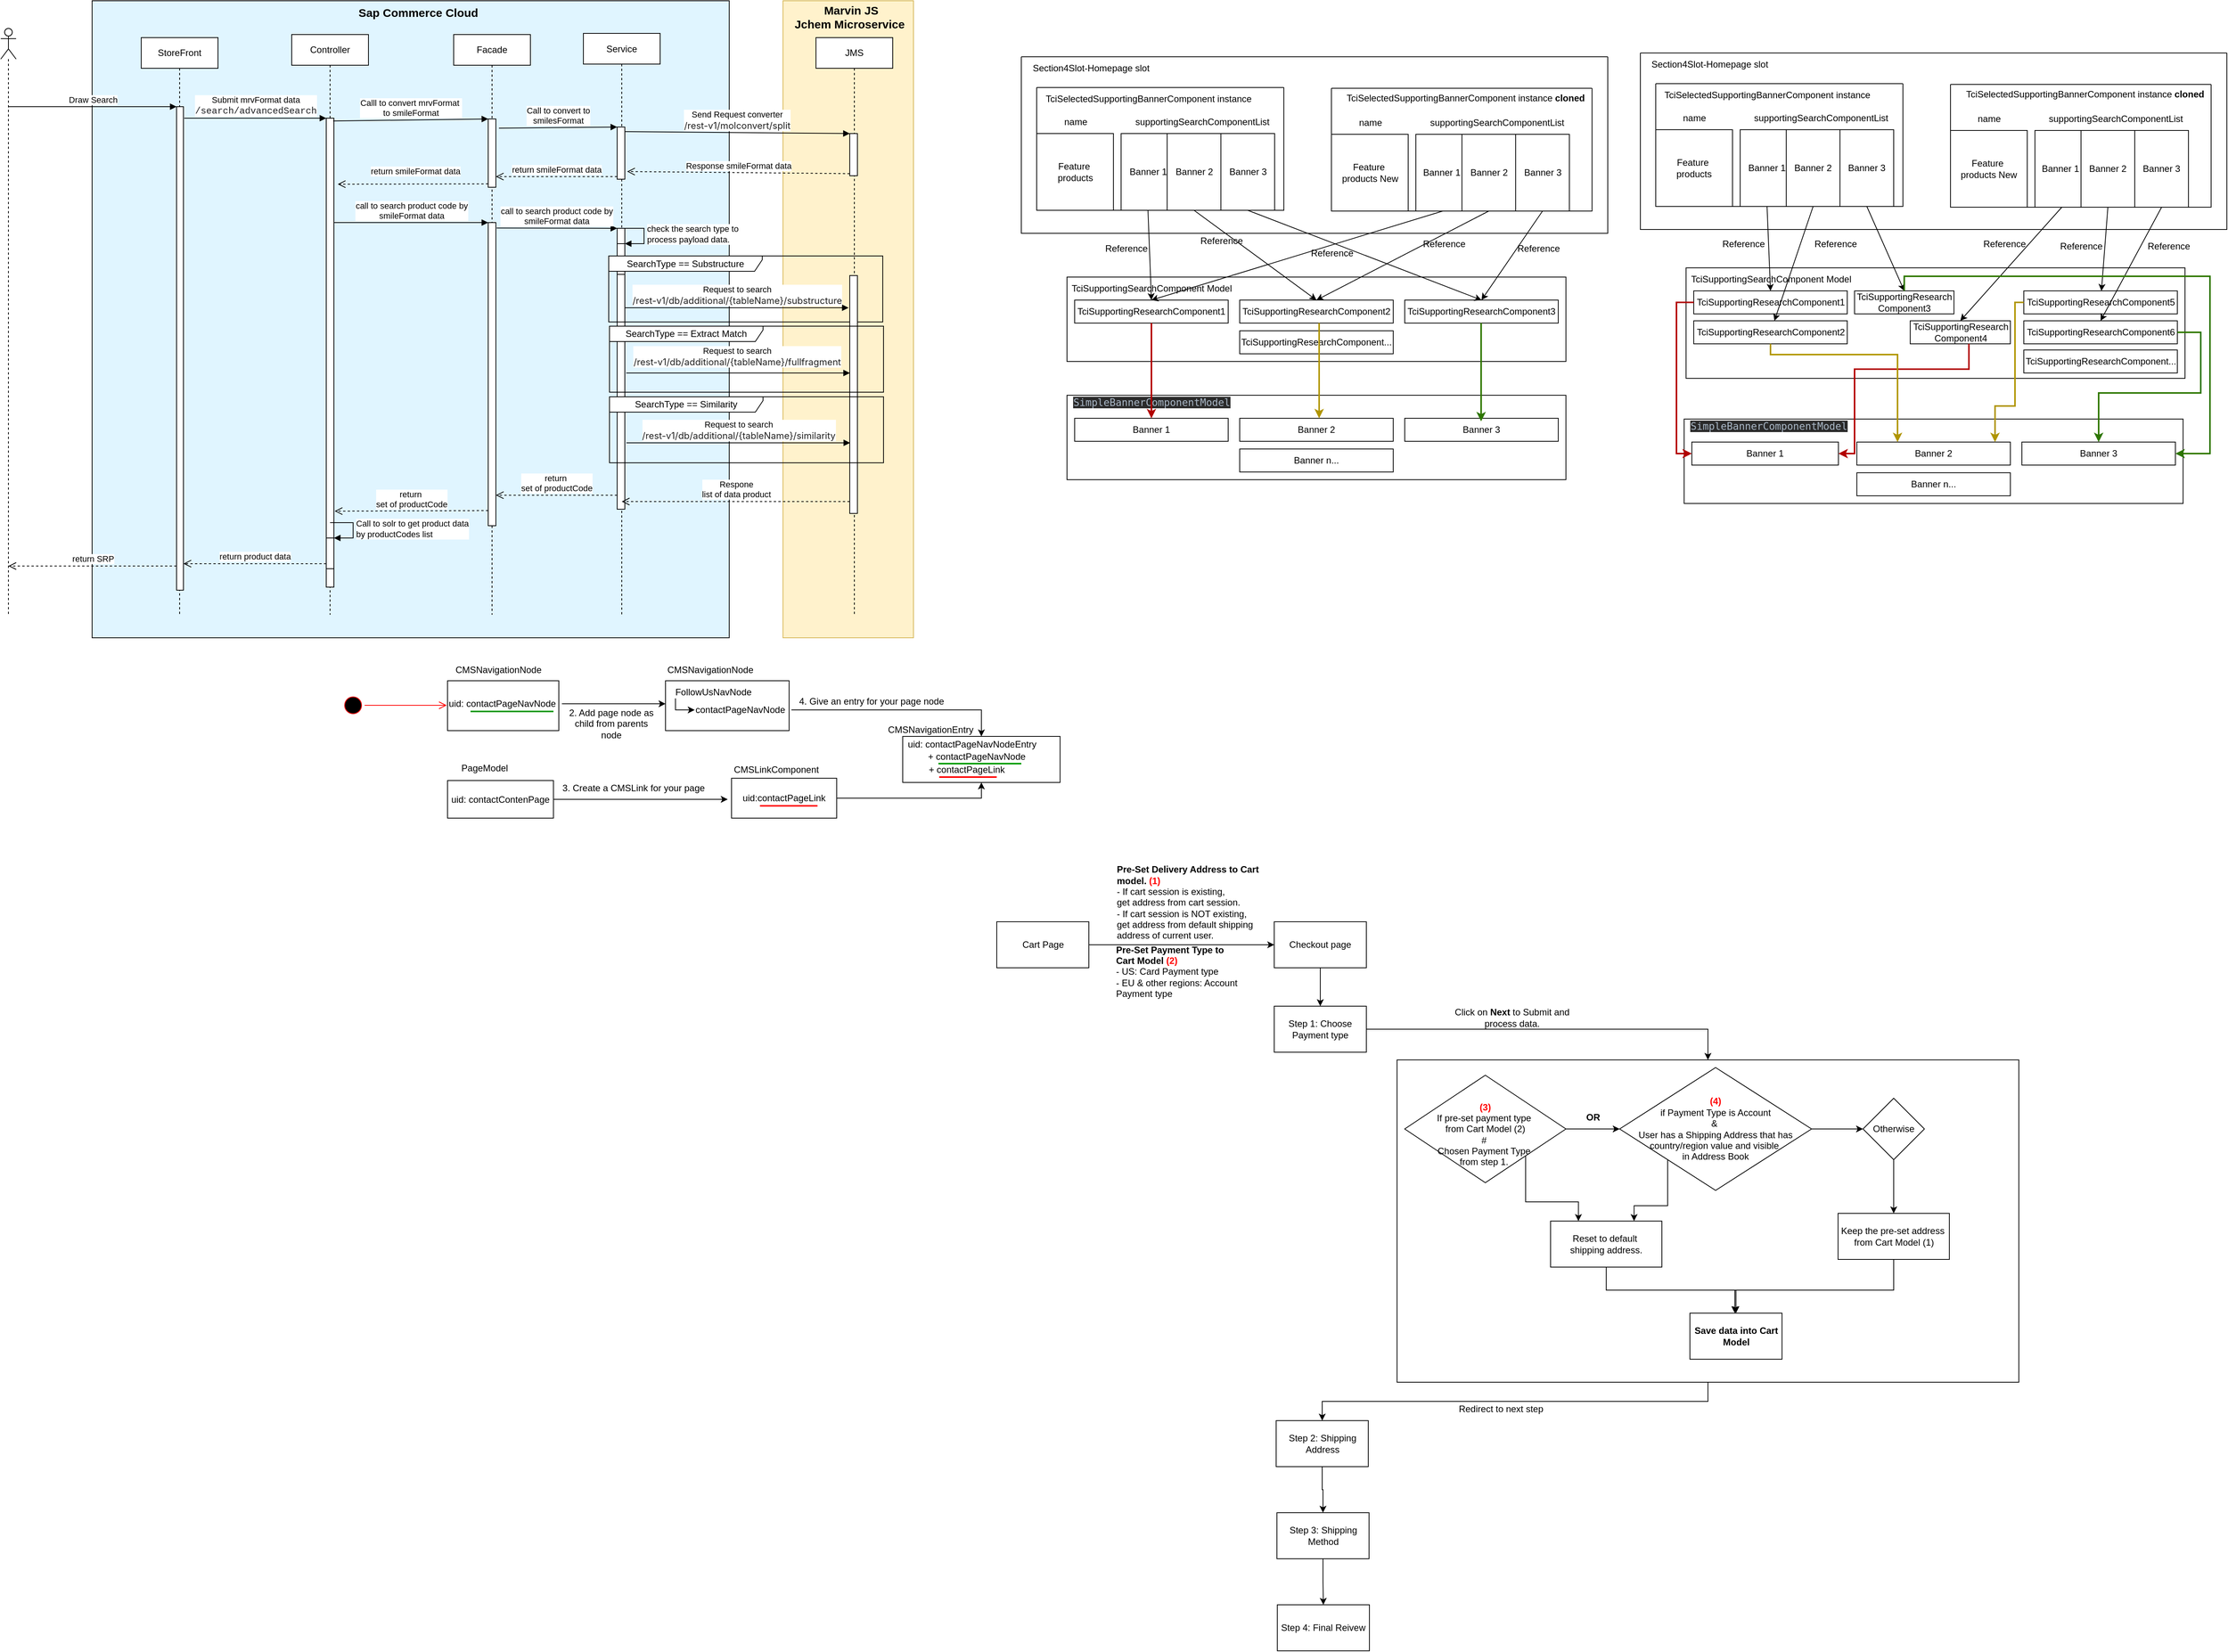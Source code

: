 <mxfile version="21.5.2" type="github">
  <diagram id="ij2i_KdfuDkdz7vN2ZKl" name="Page-1">
    <mxGraphModel dx="1784" dy="486" grid="1" gridSize="10" guides="1" tooltips="1" connect="1" arrows="1" fold="1" page="1" pageScale="1" pageWidth="850" pageHeight="1100" math="0" shadow="0">
      <root>
        <mxCell id="0" />
        <mxCell id="1" parent="0" />
        <mxCell id="KwQv1uhoB6nQos9gzWba-43" value="" style="rounded=0;whiteSpace=wrap;html=1;fillColor=#fff2cc;strokeColor=#d6b656;" parent="1" vertex="1">
          <mxGeometry x="600" y="80" width="170" height="830" as="geometry" />
        </mxCell>
        <mxCell id="KwQv1uhoB6nQos9gzWba-42" value="" style="rounded=0;whiteSpace=wrap;html=1;fillColor=#E0F5FF;" parent="1" vertex="1">
          <mxGeometry x="-300" y="80" width="830" height="830" as="geometry" />
        </mxCell>
        <mxCell id="vAXPG5cR5VqlfgmjMZMS-30" value="" style="rounded=0;whiteSpace=wrap;html=1;" parent="1" vertex="1">
          <mxGeometry x="970" y="440" width="650" height="110" as="geometry" />
        </mxCell>
        <mxCell id="vAXPG5cR5VqlfgmjMZMS-31" value="" style="swimlane;startSize=0;" parent="1" vertex="1">
          <mxGeometry x="910.5" y="153" width="764" height="230" as="geometry" />
        </mxCell>
        <mxCell id="vAXPG5cR5VqlfgmjMZMS-32" value="Section4Slot-Homepage slot" style="text;html=1;align=center;verticalAlign=middle;resizable=0;points=[];autosize=1;strokeColor=none;fillColor=none;" parent="vAXPG5cR5VqlfgmjMZMS-31" vertex="1">
          <mxGeometry width="180" height="30" as="geometry" />
        </mxCell>
        <mxCell id="vAXPG5cR5VqlfgmjMZMS-33" value="" style="swimlane;startSize=0;" parent="vAXPG5cR5VqlfgmjMZMS-31" vertex="1">
          <mxGeometry x="20" y="40" width="322" height="160" as="geometry" />
        </mxCell>
        <mxCell id="vAXPG5cR5VqlfgmjMZMS-34" value="TciSelectedSupportingBannerComponent instance" style="text;html=1;align=center;verticalAlign=middle;resizable=0;points=[];autosize=1;strokeColor=none;fillColor=none;" parent="vAXPG5cR5VqlfgmjMZMS-33" vertex="1">
          <mxGeometry width="290" height="30" as="geometry" />
        </mxCell>
        <mxCell id="vAXPG5cR5VqlfgmjMZMS-35" value="Feature&amp;nbsp;&lt;br&gt;products" style="whiteSpace=wrap;html=1;aspect=fixed;" parent="vAXPG5cR5VqlfgmjMZMS-33" vertex="1">
          <mxGeometry y="60" width="100" height="100" as="geometry" />
        </mxCell>
        <mxCell id="vAXPG5cR5VqlfgmjMZMS-37" value="" style="rounded=0;whiteSpace=wrap;html=1;" parent="vAXPG5cR5VqlfgmjMZMS-33" vertex="1">
          <mxGeometry x="110" y="60" width="200" height="100" as="geometry" />
        </mxCell>
        <mxCell id="vAXPG5cR5VqlfgmjMZMS-38" value="Banner 1" style="rounded=0;whiteSpace=wrap;html=1;" parent="vAXPG5cR5VqlfgmjMZMS-33" vertex="1">
          <mxGeometry x="110" y="60" width="70" height="100" as="geometry" />
        </mxCell>
        <mxCell id="vAXPG5cR5VqlfgmjMZMS-39" value="Banner 3" style="rounded=0;whiteSpace=wrap;html=1;" parent="vAXPG5cR5VqlfgmjMZMS-33" vertex="1">
          <mxGeometry x="240" y="60" width="70" height="100" as="geometry" />
        </mxCell>
        <mxCell id="vAXPG5cR5VqlfgmjMZMS-40" value="Banner 2" style="rounded=0;whiteSpace=wrap;html=1;" parent="vAXPG5cR5VqlfgmjMZMS-33" vertex="1">
          <mxGeometry x="170" y="60" width="70" height="100" as="geometry" />
        </mxCell>
        <mxCell id="vAXPG5cR5VqlfgmjMZMS-42" value="supportingSearchComponentList" style="text;html=1;align=center;verticalAlign=middle;resizable=0;points=[];autosize=1;strokeColor=none;fillColor=none;" parent="vAXPG5cR5VqlfgmjMZMS-33" vertex="1">
          <mxGeometry x="115" y="30" width="200" height="30" as="geometry" />
        </mxCell>
        <mxCell id="vAXPG5cR5VqlfgmjMZMS-43" value="name" style="text;html=1;align=center;verticalAlign=middle;resizable=0;points=[];autosize=1;strokeColor=none;fillColor=none;" parent="vAXPG5cR5VqlfgmjMZMS-33" vertex="1">
          <mxGeometry x="25" y="30" width="50" height="30" as="geometry" />
        </mxCell>
        <mxCell id="vAXPG5cR5VqlfgmjMZMS-45" value="TciSupportingSearchComponent Model" style="text;html=1;align=center;verticalAlign=middle;resizable=0;points=[];autosize=1;strokeColor=none;fillColor=none;" parent="1" vertex="1">
          <mxGeometry x="965" y="440" width="230" height="30" as="geometry" />
        </mxCell>
        <mxCell id="vAXPG5cR5VqlfgmjMZMS-52" value="TciSupportingResearchComponent1" style="rounded=0;whiteSpace=wrap;html=1;" parent="1" vertex="1">
          <mxGeometry x="980" y="470" width="200" height="30" as="geometry" />
        </mxCell>
        <mxCell id="vAXPG5cR5VqlfgmjMZMS-54" value="TciSupportingResearchComponent3" style="rounded=0;whiteSpace=wrap;html=1;" parent="1" vertex="1">
          <mxGeometry x="1410" y="470" width="200" height="30" as="geometry" />
        </mxCell>
        <mxCell id="vAXPG5cR5VqlfgmjMZMS-55" value="TciSupportingResearchComponent..." style="rounded=0;whiteSpace=wrap;html=1;" parent="1" vertex="1">
          <mxGeometry x="1195" y="510" width="200" height="30" as="geometry" />
        </mxCell>
        <mxCell id="vAXPG5cR5VqlfgmjMZMS-59" value="" style="endArrow=classic;html=1;rounded=0;entryX=0.5;entryY=0;entryDx=0;entryDy=0;exitX=0.5;exitY=1;exitDx=0;exitDy=0;" parent="1" source="vAXPG5cR5VqlfgmjMZMS-39" target="vAXPG5cR5VqlfgmjMZMS-54" edge="1">
          <mxGeometry width="50" height="50" relative="1" as="geometry">
            <mxPoint x="1305.5" y="367" as="sourcePoint" />
            <mxPoint x="1355.5" y="317" as="targetPoint" />
          </mxGeometry>
        </mxCell>
        <mxCell id="vAXPG5cR5VqlfgmjMZMS-60" value="" style="endArrow=classic;html=1;rounded=0;entryX=0.5;entryY=0;entryDx=0;entryDy=0;exitX=0.5;exitY=1;exitDx=0;exitDy=0;" parent="1" source="vAXPG5cR5VqlfgmjMZMS-40" target="vAXPG5cR5VqlfgmjMZMS-53" edge="1">
          <mxGeometry width="50" height="50" relative="1" as="geometry">
            <mxPoint x="1038.5" y="330" as="sourcePoint" />
            <mxPoint x="1282.5" y="457" as="targetPoint" />
          </mxGeometry>
        </mxCell>
        <mxCell id="vAXPG5cR5VqlfgmjMZMS-61" value="" style="endArrow=classic;html=1;rounded=0;entryX=0.5;entryY=0;entryDx=0;entryDy=0;exitX=0.5;exitY=1;exitDx=0;exitDy=0;" parent="1" source="vAXPG5cR5VqlfgmjMZMS-38" target="vAXPG5cR5VqlfgmjMZMS-52" edge="1">
          <mxGeometry width="50" height="50" relative="1" as="geometry">
            <mxPoint x="944.5" y="378.5" as="sourcePoint" />
            <mxPoint x="1188.5" y="505.5" as="targetPoint" />
          </mxGeometry>
        </mxCell>
        <mxCell id="UYXNw3XjxuYZxI37rGrB-1" value="Reference" style="text;html=1;align=center;verticalAlign=middle;resizable=0;points=[];autosize=1;strokeColor=none;fillColor=none;" parent="1" vertex="1">
          <mxGeometry x="1010.5" y="390" width="73" height="26" as="geometry" />
        </mxCell>
        <mxCell id="UYXNw3XjxuYZxI37rGrB-2" value="Reference" style="text;html=1;align=center;verticalAlign=middle;resizable=0;points=[];autosize=1;strokeColor=none;fillColor=none;" parent="1" vertex="1">
          <mxGeometry x="1278.5" y="396" width="73" height="26" as="geometry" />
        </mxCell>
        <mxCell id="UYXNw3XjxuYZxI37rGrB-3" value="Reference" style="text;html=1;align=center;verticalAlign=middle;resizable=0;points=[];autosize=1;strokeColor=none;fillColor=none;" parent="1" vertex="1">
          <mxGeometry x="1134.5" y="380" width="73" height="26" as="geometry" />
        </mxCell>
        <mxCell id="UYXNw3XjxuYZxI37rGrB-35" value="" style="endArrow=classic;html=1;rounded=0;entryX=0.5;entryY=0;entryDx=0;entryDy=0;exitX=0.5;exitY=1;exitDx=0;exitDy=0;" parent="1" source="UYXNw3XjxuYZxI37rGrB-31" target="vAXPG5cR5VqlfgmjMZMS-54" edge="1">
          <mxGeometry width="50" height="50" relative="1" as="geometry">
            <mxPoint x="1784.5" y="360" as="sourcePoint" />
            <mxPoint x="1830.5" y="431" as="targetPoint" />
          </mxGeometry>
        </mxCell>
        <mxCell id="UYXNw3XjxuYZxI37rGrB-36" value="" style="endArrow=classic;html=1;rounded=0;entryX=0.5;entryY=0;entryDx=0;entryDy=0;exitX=0.5;exitY=1;exitDx=0;exitDy=0;" parent="1" source="UYXNw3XjxuYZxI37rGrB-32" target="vAXPG5cR5VqlfgmjMZMS-53" edge="1">
          <mxGeometry width="50" height="50" relative="1" as="geometry">
            <mxPoint x="1517.5" y="323" as="sourcePoint" />
            <mxPoint x="1615.5" y="431" as="targetPoint" />
          </mxGeometry>
        </mxCell>
        <mxCell id="UYXNw3XjxuYZxI37rGrB-37" value="" style="endArrow=classic;html=1;rounded=0;entryX=0.5;entryY=0;entryDx=0;entryDy=0;exitX=0.5;exitY=1;exitDx=0;exitDy=0;" parent="1" source="UYXNw3XjxuYZxI37rGrB-30" target="vAXPG5cR5VqlfgmjMZMS-52" edge="1">
          <mxGeometry width="50" height="50" relative="1" as="geometry">
            <mxPoint x="1423.5" y="371.5" as="sourcePoint" />
            <mxPoint x="1400.5" y="431" as="targetPoint" />
          </mxGeometry>
        </mxCell>
        <mxCell id="UYXNw3XjxuYZxI37rGrB-38" value="Reference" style="text;html=1;align=center;verticalAlign=middle;resizable=0;points=[];autosize=1;strokeColor=none;fillColor=none;" parent="1" vertex="1">
          <mxGeometry x="1424.5" y="384" width="73" height="26" as="geometry" />
        </mxCell>
        <mxCell id="UYXNw3XjxuYZxI37rGrB-40" value="Reference" style="text;html=1;align=center;verticalAlign=middle;resizable=0;points=[];autosize=1;strokeColor=none;fillColor=none;" parent="1" vertex="1">
          <mxGeometry x="1547" y="390" width="73" height="26" as="geometry" />
        </mxCell>
        <mxCell id="UYXNw3XjxuYZxI37rGrB-26" value="" style="swimlane;startSize=0;" parent="1" vertex="1">
          <mxGeometry x="1314.5" y="194" width="339.5" height="160" as="geometry" />
        </mxCell>
        <mxCell id="UYXNw3XjxuYZxI37rGrB-28" value="Feature&amp;nbsp;&lt;br&gt;products New" style="whiteSpace=wrap;html=1;aspect=fixed;" parent="UYXNw3XjxuYZxI37rGrB-26" vertex="1">
          <mxGeometry y="60" width="100" height="100" as="geometry" />
        </mxCell>
        <mxCell id="UYXNw3XjxuYZxI37rGrB-29" value="" style="rounded=0;whiteSpace=wrap;html=1;" parent="UYXNw3XjxuYZxI37rGrB-26" vertex="1">
          <mxGeometry x="110" y="60" width="200" height="100" as="geometry" />
        </mxCell>
        <mxCell id="UYXNw3XjxuYZxI37rGrB-30" value="Banner 1&amp;nbsp;" style="rounded=0;whiteSpace=wrap;html=1;" parent="UYXNw3XjxuYZxI37rGrB-26" vertex="1">
          <mxGeometry x="110" y="60" width="70" height="100" as="geometry" />
        </mxCell>
        <mxCell id="UYXNw3XjxuYZxI37rGrB-31" value="Banner 3" style="rounded=0;whiteSpace=wrap;html=1;" parent="UYXNw3XjxuYZxI37rGrB-26" vertex="1">
          <mxGeometry x="240" y="60" width="70" height="100" as="geometry" />
        </mxCell>
        <mxCell id="UYXNw3XjxuYZxI37rGrB-32" value="Banner 2" style="rounded=0;whiteSpace=wrap;html=1;" parent="UYXNw3XjxuYZxI37rGrB-26" vertex="1">
          <mxGeometry x="170" y="60" width="70" height="100" as="geometry" />
        </mxCell>
        <mxCell id="UYXNw3XjxuYZxI37rGrB-33" value="supportingSearchComponentList" style="text;html=1;align=center;verticalAlign=middle;resizable=0;points=[];autosize=1;strokeColor=none;fillColor=none;" parent="UYXNw3XjxuYZxI37rGrB-26" vertex="1">
          <mxGeometry x="115" y="30" width="200" height="30" as="geometry" />
        </mxCell>
        <mxCell id="UYXNw3XjxuYZxI37rGrB-34" value="name" style="text;html=1;align=center;verticalAlign=middle;resizable=0;points=[];autosize=1;strokeColor=none;fillColor=none;" parent="UYXNw3XjxuYZxI37rGrB-26" vertex="1">
          <mxGeometry x="25" y="30" width="50" height="30" as="geometry" />
        </mxCell>
        <mxCell id="UYXNw3XjxuYZxI37rGrB-27" value="TciSelectedSupportingBannerComponent instance &lt;b&gt;cloned&lt;/b&gt;" style="text;html=1;align=center;verticalAlign=middle;resizable=0;points=[];autosize=1;strokeColor=none;fillColor=none;" parent="UYXNw3XjxuYZxI37rGrB-26" vertex="1">
          <mxGeometry x="9.5" y="-2" width="330" height="30" as="geometry" />
        </mxCell>
        <mxCell id="WIBwwws4gp8x0dsZTthk-1" value="" style="rounded=0;whiteSpace=wrap;html=1;" parent="1" vertex="1">
          <mxGeometry x="447" y="966" width="161" height="65" as="geometry" />
        </mxCell>
        <mxCell id="WIBwwws4gp8x0dsZTthk-43" style="edgeStyle=orthogonalEdgeStyle;rounded=0;orthogonalLoop=1;jettySize=auto;html=1;" parent="1" source="WIBwwws4gp8x0dsZTthk-2" edge="1">
          <mxGeometry relative="1" as="geometry">
            <mxPoint x="528" y="1120.5" as="targetPoint" />
          </mxGeometry>
        </mxCell>
        <mxCell id="WIBwwws4gp8x0dsZTthk-2" value="uid: contactContenPage" style="rounded=0;whiteSpace=wrap;html=1;" parent="1" vertex="1">
          <mxGeometry x="163" y="1096" width="138" height="49" as="geometry" />
        </mxCell>
        <mxCell id="WIBwwws4gp8x0dsZTthk-3" value="" style="rounded=0;whiteSpace=wrap;html=1;" parent="1" vertex="1">
          <mxGeometry x="756" y="1038.5" width="205" height="60" as="geometry" />
        </mxCell>
        <mxCell id="WIBwwws4gp8x0dsZTthk-37" style="edgeStyle=orthogonalEdgeStyle;rounded=0;orthogonalLoop=1;jettySize=auto;html=1;entryX=0.5;entryY=1;entryDx=0;entryDy=0;" parent="1" source="WIBwwws4gp8x0dsZTthk-4" target="WIBwwws4gp8x0dsZTthk-3" edge="1">
          <mxGeometry relative="1" as="geometry" />
        </mxCell>
        <mxCell id="WIBwwws4gp8x0dsZTthk-4" value="" style="rounded=0;whiteSpace=wrap;html=1;" parent="1" vertex="1">
          <mxGeometry x="533" y="1093" width="137" height="52" as="geometry" />
        </mxCell>
        <mxCell id="WIBwwws4gp8x0dsZTthk-5" value="CMSLinkComponent" style="text;html=1;align=center;verticalAlign=middle;resizable=0;points=[];autosize=1;strokeColor=none;fillColor=none;" parent="1" vertex="1">
          <mxGeometry x="526" y="1069" width="129" height="26" as="geometry" />
        </mxCell>
        <mxCell id="WIBwwws4gp8x0dsZTthk-6" value="CMSNavigationNode" style="text;html=1;align=center;verticalAlign=middle;resizable=0;points=[];autosize=1;strokeColor=none;fillColor=none;" parent="1" vertex="1">
          <mxGeometry x="440" y="939" width="130" height="26" as="geometry" />
        </mxCell>
        <mxCell id="WIBwwws4gp8x0dsZTthk-7" value="CMSNavigationEntry" style="text;html=1;align=center;verticalAlign=middle;resizable=0;points=[];autosize=1;strokeColor=none;fillColor=none;" parent="1" vertex="1">
          <mxGeometry x="727" y="1017" width="129" height="26" as="geometry" />
        </mxCell>
        <mxCell id="WIBwwws4gp8x0dsZTthk-8" value="FollowUsNavNode" style="text;html=1;align=center;verticalAlign=middle;resizable=0;points=[];autosize=1;strokeColor=none;fillColor=none;" parent="1" vertex="1">
          <mxGeometry x="450" y="968" width="117" height="26" as="geometry" />
        </mxCell>
        <mxCell id="WIBwwws4gp8x0dsZTthk-13" value="" style="edgeStyle=orthogonalEdgeStyle;rounded=0;orthogonalLoop=1;jettySize=auto;html=1;" parent="1" source="WIBwwws4gp8x0dsZTthk-9" target="WIBwwws4gp8x0dsZTthk-3" edge="1">
          <mxGeometry relative="1" as="geometry">
            <Array as="points">
              <mxPoint x="665" y="1004" />
              <mxPoint x="665" y="1004" />
            </Array>
          </mxGeometry>
        </mxCell>
        <mxCell id="WIBwwws4gp8x0dsZTthk-9" value="contactPageNavNode" style="text;html=1;align=center;verticalAlign=middle;resizable=0;points=[];autosize=1;strokeColor=none;fillColor=none;" parent="1" vertex="1">
          <mxGeometry x="476" y="991" width="135" height="26" as="geometry" />
        </mxCell>
        <mxCell id="WIBwwws4gp8x0dsZTthk-10" value="uid:contactPageLink" style="text;html=1;align=center;verticalAlign=middle;resizable=0;points=[];autosize=1;strokeColor=none;fillColor=none;" parent="1" vertex="1">
          <mxGeometry x="538" y="1106" width="126" height="26" as="geometry" />
        </mxCell>
        <mxCell id="WIBwwws4gp8x0dsZTthk-11" value="PageModel" style="text;html=1;align=center;verticalAlign=middle;resizable=0;points=[];autosize=1;strokeColor=none;fillColor=none;" parent="1" vertex="1">
          <mxGeometry x="171" y="1067" width="79" height="26" as="geometry" />
        </mxCell>
        <mxCell id="WIBwwws4gp8x0dsZTthk-12" value="" style="endArrow=classic;html=1;rounded=0;exitX=0.085;exitY=0.808;exitDx=0;exitDy=0;exitPerimeter=0;" parent="1" source="WIBwwws4gp8x0dsZTthk-8" edge="1">
          <mxGeometry width="50" height="50" relative="1" as="geometry">
            <mxPoint x="417" y="975" as="sourcePoint" />
            <mxPoint x="485" y="1004" as="targetPoint" />
            <Array as="points">
              <mxPoint x="460" y="1004" />
            </Array>
          </mxGeometry>
        </mxCell>
        <mxCell id="WIBwwws4gp8x0dsZTthk-14" value="4. Give an entry for your page node" style="text;html=1;align=center;verticalAlign=middle;resizable=0;points=[];autosize=1;strokeColor=none;fillColor=none;" parent="1" vertex="1">
          <mxGeometry x="611" y="980" width="207" height="26" as="geometry" />
        </mxCell>
        <mxCell id="WIBwwws4gp8x0dsZTthk-15" value="uid: contactPageNavNodeEntry" style="text;html=1;align=center;verticalAlign=middle;resizable=0;points=[];autosize=1;strokeColor=none;fillColor=none;" parent="1" vertex="1">
          <mxGeometry x="753" y="1036" width="185" height="26" as="geometry" />
        </mxCell>
        <mxCell id="WIBwwws4gp8x0dsZTthk-16" value="+ contactPageNavNode" style="text;html=1;align=center;verticalAlign=middle;resizable=0;points=[];autosize=1;strokeColor=none;fillColor=none;" parent="1" vertex="1">
          <mxGeometry x="779" y="1052" width="145" height="26" as="geometry" />
        </mxCell>
        <mxCell id="WIBwwws4gp8x0dsZTthk-17" value="+ contactPageLink" style="text;html=1;align=center;verticalAlign=middle;resizable=0;points=[];autosize=1;strokeColor=none;fillColor=none;" parent="1" vertex="1">
          <mxGeometry x="780" y="1069" width="117" height="26" as="geometry" />
        </mxCell>
        <mxCell id="WIBwwws4gp8x0dsZTthk-25" value="3. Create a CMSLink for your page" style="text;html=1;align=center;verticalAlign=middle;resizable=0;points=[];autosize=1;strokeColor=none;fillColor=none;" parent="1" vertex="1">
          <mxGeometry x="303" y="1093" width="203" height="26" as="geometry" />
        </mxCell>
        <mxCell id="WIBwwws4gp8x0dsZTthk-27" value="" style="ellipse;html=1;shape=startState;fillColor=#000000;strokeColor=#ff0000;" parent="1" vertex="1">
          <mxGeometry x="25" y="983" width="30" height="30" as="geometry" />
        </mxCell>
        <mxCell id="WIBwwws4gp8x0dsZTthk-28" value="" style="edgeStyle=orthogonalEdgeStyle;html=1;verticalAlign=bottom;endArrow=open;endSize=8;strokeColor=#ff0000;rounded=0;" parent="1" source="WIBwwws4gp8x0dsZTthk-27" edge="1">
          <mxGeometry relative="1" as="geometry">
            <mxPoint x="162" y="998" as="targetPoint" />
          </mxGeometry>
        </mxCell>
        <mxCell id="WIBwwws4gp8x0dsZTthk-30" value="" style="rounded=0;whiteSpace=wrap;html=1;" parent="1" vertex="1">
          <mxGeometry x="163" y="966" width="145" height="65" as="geometry" />
        </mxCell>
        <mxCell id="WIBwwws4gp8x0dsZTthk-31" value="CMSNavigationNode" style="text;html=1;align=center;verticalAlign=middle;resizable=0;points=[];autosize=1;strokeColor=none;fillColor=none;" parent="1" vertex="1">
          <mxGeometry x="164" y="939" width="130" height="26" as="geometry" />
        </mxCell>
        <mxCell id="WIBwwws4gp8x0dsZTthk-35" value="" style="edgeStyle=orthogonalEdgeStyle;rounded=0;orthogonalLoop=1;jettySize=auto;html=1;entryX=0;entryY=0.462;entryDx=0;entryDy=0;entryPerimeter=0;" parent="1" source="WIBwwws4gp8x0dsZTthk-33" target="WIBwwws4gp8x0dsZTthk-1" edge="1">
          <mxGeometry relative="1" as="geometry">
            <mxPoint x="416" y="996" as="targetPoint" />
          </mxGeometry>
        </mxCell>
        <mxCell id="WIBwwws4gp8x0dsZTthk-33" value="uid: contactPageNavNode" style="text;html=1;align=center;verticalAlign=middle;resizable=0;points=[];autosize=1;strokeColor=none;fillColor=none;" parent="1" vertex="1">
          <mxGeometry x="155" y="983" width="157" height="26" as="geometry" />
        </mxCell>
        <mxCell id="WIBwwws4gp8x0dsZTthk-36" value="2. Add page node as&lt;br&gt;child from parents&lt;br&gt;node" style="text;html=1;align=center;verticalAlign=middle;resizable=0;points=[];autosize=1;strokeColor=none;fillColor=none;" parent="1" vertex="1">
          <mxGeometry x="312" y="994" width="128" height="55" as="geometry" />
        </mxCell>
        <mxCell id="WIBwwws4gp8x0dsZTthk-38" value="" style="line;strokeWidth=2;rotatable=0;dashed=0;labelPosition=right;align=left;verticalAlign=middle;spacingTop=0;spacingLeft=6;points=[];portConstraint=eastwest;strokeColor=#FF0000;" parent="1" vertex="1">
          <mxGeometry x="570" y="1124" width="75" height="10" as="geometry" />
        </mxCell>
        <mxCell id="WIBwwws4gp8x0dsZTthk-39" value="" style="line;strokeWidth=2;rotatable=0;dashed=0;labelPosition=right;align=left;verticalAlign=middle;spacingTop=0;spacingLeft=6;points=[];portConstraint=eastwest;strokeColor=#FF0000;" parent="1" vertex="1">
          <mxGeometry x="803.5" y="1086.5" width="75" height="10" as="geometry" />
        </mxCell>
        <mxCell id="WIBwwws4gp8x0dsZTthk-40" value="" style="line;strokeWidth=2;rotatable=0;dashed=0;labelPosition=right;align=left;verticalAlign=middle;spacingTop=0;spacingLeft=6;points=[];portConstraint=eastwest;strokeColor=#009900;" parent="1" vertex="1">
          <mxGeometry x="193" y="1001" width="108" height="10" as="geometry" />
        </mxCell>
        <mxCell id="WIBwwws4gp8x0dsZTthk-41" value="" style="line;strokeWidth=2;rotatable=0;dashed=0;labelPosition=right;align=left;verticalAlign=middle;spacingTop=0;spacingLeft=6;points=[];portConstraint=eastwest;strokeColor=#009900;" parent="1" vertex="1">
          <mxGeometry x="802.5" y="1069" width="108" height="10" as="geometry" />
        </mxCell>
        <mxCell id="J3z0_G1Zwxdb5pVRwMx7-1" value="" style="rounded=0;whiteSpace=wrap;html=1;" parent="1" vertex="1">
          <mxGeometry x="1776.5" y="428" width="650" height="144" as="geometry" />
        </mxCell>
        <mxCell id="J3z0_G1Zwxdb5pVRwMx7-2" value="" style="swimlane;startSize=0;" parent="1" vertex="1">
          <mxGeometry x="1717" y="148" width="764" height="230" as="geometry" />
        </mxCell>
        <mxCell id="J3z0_G1Zwxdb5pVRwMx7-3" value="Section4Slot-Homepage slot" style="text;html=1;align=center;verticalAlign=middle;resizable=0;points=[];autosize=1;strokeColor=none;fillColor=none;" parent="J3z0_G1Zwxdb5pVRwMx7-2" vertex="1">
          <mxGeometry width="180" height="30" as="geometry" />
        </mxCell>
        <mxCell id="J3z0_G1Zwxdb5pVRwMx7-4" value="" style="swimlane;startSize=0;" parent="J3z0_G1Zwxdb5pVRwMx7-2" vertex="1">
          <mxGeometry x="20" y="40" width="322" height="160" as="geometry" />
        </mxCell>
        <mxCell id="J3z0_G1Zwxdb5pVRwMx7-5" value="TciSelectedSupportingBannerComponent instance" style="text;html=1;align=center;verticalAlign=middle;resizable=0;points=[];autosize=1;strokeColor=none;fillColor=none;" parent="J3z0_G1Zwxdb5pVRwMx7-4" vertex="1">
          <mxGeometry width="290" height="30" as="geometry" />
        </mxCell>
        <mxCell id="J3z0_G1Zwxdb5pVRwMx7-6" value="Feature&amp;nbsp;&lt;br&gt;products" style="whiteSpace=wrap;html=1;aspect=fixed;" parent="J3z0_G1Zwxdb5pVRwMx7-4" vertex="1">
          <mxGeometry y="60" width="100" height="100" as="geometry" />
        </mxCell>
        <mxCell id="J3z0_G1Zwxdb5pVRwMx7-7" value="" style="rounded=0;whiteSpace=wrap;html=1;" parent="J3z0_G1Zwxdb5pVRwMx7-4" vertex="1">
          <mxGeometry x="110" y="60" width="200" height="100" as="geometry" />
        </mxCell>
        <mxCell id="J3z0_G1Zwxdb5pVRwMx7-8" value="Banner 1" style="rounded=0;whiteSpace=wrap;html=1;" parent="J3z0_G1Zwxdb5pVRwMx7-4" vertex="1">
          <mxGeometry x="110" y="60" width="70" height="100" as="geometry" />
        </mxCell>
        <mxCell id="J3z0_G1Zwxdb5pVRwMx7-9" value="Banner 3" style="rounded=0;whiteSpace=wrap;html=1;" parent="J3z0_G1Zwxdb5pVRwMx7-4" vertex="1">
          <mxGeometry x="240" y="60" width="70" height="100" as="geometry" />
        </mxCell>
        <mxCell id="J3z0_G1Zwxdb5pVRwMx7-10" value="Banner 2" style="rounded=0;whiteSpace=wrap;html=1;" parent="J3z0_G1Zwxdb5pVRwMx7-4" vertex="1">
          <mxGeometry x="170" y="60" width="70" height="100" as="geometry" />
        </mxCell>
        <mxCell id="J3z0_G1Zwxdb5pVRwMx7-11" value="supportingSearchComponentList" style="text;html=1;align=center;verticalAlign=middle;resizable=0;points=[];autosize=1;strokeColor=none;fillColor=none;" parent="J3z0_G1Zwxdb5pVRwMx7-4" vertex="1">
          <mxGeometry x="115" y="30" width="200" height="30" as="geometry" />
        </mxCell>
        <mxCell id="J3z0_G1Zwxdb5pVRwMx7-12" value="name" style="text;html=1;align=center;verticalAlign=middle;resizable=0;points=[];autosize=1;strokeColor=none;fillColor=none;" parent="J3z0_G1Zwxdb5pVRwMx7-4" vertex="1">
          <mxGeometry x="25" y="30" width="50" height="30" as="geometry" />
        </mxCell>
        <mxCell id="J3z0_G1Zwxdb5pVRwMx7-13" value="TciSupportingSearchComponent Model" style="text;html=1;align=center;verticalAlign=middle;resizable=0;points=[];autosize=1;strokeColor=none;fillColor=none;" parent="1" vertex="1">
          <mxGeometry x="1771.5" y="428" width="230" height="30" as="geometry" />
        </mxCell>
        <mxCell id="J3z0_G1Zwxdb5pVRwMx7-14" value="TciSupportingResearchComponent1" style="rounded=0;whiteSpace=wrap;html=1;" parent="1" vertex="1">
          <mxGeometry x="1786.5" y="458" width="200" height="30" as="geometry" />
        </mxCell>
        <mxCell id="J3z0_G1Zwxdb5pVRwMx7-15" value="TciSupportingResearch&lt;br&gt;Component3" style="rounded=0;whiteSpace=wrap;html=1;" parent="1" vertex="1">
          <mxGeometry x="1996" y="458" width="129.5" height="30" as="geometry" />
        </mxCell>
        <mxCell id="J3z0_G1Zwxdb5pVRwMx7-16" value="TciSupportingResearchComponent5" style="rounded=0;whiteSpace=wrap;html=1;" parent="1" vertex="1">
          <mxGeometry x="2216.5" y="458" width="200" height="30" as="geometry" />
        </mxCell>
        <mxCell id="J3z0_G1Zwxdb5pVRwMx7-17" value="TciSupportingResearchComponent..." style="rounded=0;whiteSpace=wrap;html=1;" parent="1" vertex="1">
          <mxGeometry x="2216.5" y="535" width="200" height="30" as="geometry" />
        </mxCell>
        <mxCell id="J3z0_G1Zwxdb5pVRwMx7-18" value="" style="endArrow=classic;html=1;rounded=0;entryX=0.5;entryY=0;entryDx=0;entryDy=0;exitX=0.5;exitY=1;exitDx=0;exitDy=0;" parent="1" source="J3z0_G1Zwxdb5pVRwMx7-9" target="J3z0_G1Zwxdb5pVRwMx7-15" edge="1">
          <mxGeometry width="50" height="50" relative="1" as="geometry">
            <mxPoint x="2112" y="355" as="sourcePoint" />
            <mxPoint x="2162" y="305" as="targetPoint" />
          </mxGeometry>
        </mxCell>
        <mxCell id="J3z0_G1Zwxdb5pVRwMx7-19" value="" style="endArrow=classic;html=1;rounded=0;exitX=0.5;exitY=1;exitDx=0;exitDy=0;" parent="1" source="J3z0_G1Zwxdb5pVRwMx7-10" target="J3z0_G1Zwxdb5pVRwMx7-38" edge="1">
          <mxGeometry width="50" height="50" relative="1" as="geometry">
            <mxPoint x="1845" y="318" as="sourcePoint" />
            <mxPoint x="2089" y="445" as="targetPoint" />
          </mxGeometry>
        </mxCell>
        <mxCell id="J3z0_G1Zwxdb5pVRwMx7-20" value="" style="endArrow=classic;html=1;rounded=0;entryX=0.5;entryY=0;entryDx=0;entryDy=0;exitX=0.5;exitY=1;exitDx=0;exitDy=0;" parent="1" source="J3z0_G1Zwxdb5pVRwMx7-8" target="J3z0_G1Zwxdb5pVRwMx7-14" edge="1">
          <mxGeometry width="50" height="50" relative="1" as="geometry">
            <mxPoint x="1751" y="366.5" as="sourcePoint" />
            <mxPoint x="1995" y="493.5" as="targetPoint" />
          </mxGeometry>
        </mxCell>
        <mxCell id="J3z0_G1Zwxdb5pVRwMx7-21" value="Reference" style="text;html=1;align=center;verticalAlign=middle;resizable=0;points=[];autosize=1;strokeColor=none;fillColor=none;" parent="1" vertex="1">
          <mxGeometry x="1814" y="384" width="73" height="26" as="geometry" />
        </mxCell>
        <mxCell id="J3z0_G1Zwxdb5pVRwMx7-22" value="Reference" style="text;html=1;align=center;verticalAlign=middle;resizable=0;points=[];autosize=1;strokeColor=none;fillColor=none;" parent="1" vertex="1">
          <mxGeometry x="2154" y="384" width="73" height="26" as="geometry" />
        </mxCell>
        <mxCell id="J3z0_G1Zwxdb5pVRwMx7-23" value="Reference" style="text;html=1;align=center;verticalAlign=middle;resizable=0;points=[];autosize=1;strokeColor=none;fillColor=none;" parent="1" vertex="1">
          <mxGeometry x="1934" y="384" width="73" height="26" as="geometry" />
        </mxCell>
        <mxCell id="J3z0_G1Zwxdb5pVRwMx7-24" value="" style="endArrow=classic;html=1;rounded=0;entryX=0.5;entryY=0;entryDx=0;entryDy=0;exitX=0.5;exitY=1;exitDx=0;exitDy=0;" parent="1" source="J3z0_G1Zwxdb5pVRwMx7-33" target="J3z0_G1Zwxdb5pVRwMx7-40" edge="1">
          <mxGeometry width="50" height="50" relative="1" as="geometry">
            <mxPoint x="2591" y="348" as="sourcePoint" />
            <mxPoint x="2637" y="419" as="targetPoint" />
          </mxGeometry>
        </mxCell>
        <mxCell id="J3z0_G1Zwxdb5pVRwMx7-25" value="" style="endArrow=classic;html=1;rounded=0;exitX=0.5;exitY=1;exitDx=0;exitDy=0;" parent="1" source="J3z0_G1Zwxdb5pVRwMx7-34" target="J3z0_G1Zwxdb5pVRwMx7-16" edge="1">
          <mxGeometry width="50" height="50" relative="1" as="geometry">
            <mxPoint x="2324" y="311" as="sourcePoint" />
            <mxPoint x="2422" y="419" as="targetPoint" />
          </mxGeometry>
        </mxCell>
        <mxCell id="J3z0_G1Zwxdb5pVRwMx7-26" value="" style="endArrow=classic;html=1;rounded=0;entryX=0.5;entryY=0;entryDx=0;entryDy=0;exitX=0.5;exitY=1;exitDx=0;exitDy=0;" parent="1" source="J3z0_G1Zwxdb5pVRwMx7-32" target="J3z0_G1Zwxdb5pVRwMx7-39" edge="1">
          <mxGeometry width="50" height="50" relative="1" as="geometry">
            <mxPoint x="2230" y="359.5" as="sourcePoint" />
            <mxPoint x="2207" y="419" as="targetPoint" />
          </mxGeometry>
        </mxCell>
        <mxCell id="J3z0_G1Zwxdb5pVRwMx7-27" value="Reference" style="text;html=1;align=center;verticalAlign=middle;resizable=0;points=[];autosize=1;strokeColor=none;fillColor=none;" parent="1" vertex="1">
          <mxGeometry x="2254.25" y="387" width="73" height="26" as="geometry" />
        </mxCell>
        <mxCell id="J3z0_G1Zwxdb5pVRwMx7-28" value="Reference" style="text;html=1;align=center;verticalAlign=middle;resizable=0;points=[];autosize=1;strokeColor=none;fillColor=none;" parent="1" vertex="1">
          <mxGeometry x="2368" y="387" width="73" height="26" as="geometry" />
        </mxCell>
        <mxCell id="J3z0_G1Zwxdb5pVRwMx7-29" value="" style="swimlane;startSize=0;" parent="1" vertex="1">
          <mxGeometry x="2121" y="189" width="339.5" height="160" as="geometry" />
        </mxCell>
        <mxCell id="J3z0_G1Zwxdb5pVRwMx7-30" value="Feature&amp;nbsp;&lt;br&gt;products New" style="whiteSpace=wrap;html=1;aspect=fixed;" parent="J3z0_G1Zwxdb5pVRwMx7-29" vertex="1">
          <mxGeometry y="60" width="100" height="100" as="geometry" />
        </mxCell>
        <mxCell id="J3z0_G1Zwxdb5pVRwMx7-31" value="" style="rounded=0;whiteSpace=wrap;html=1;" parent="J3z0_G1Zwxdb5pVRwMx7-29" vertex="1">
          <mxGeometry x="110" y="60" width="200" height="100" as="geometry" />
        </mxCell>
        <mxCell id="J3z0_G1Zwxdb5pVRwMx7-32" value="Banner 1&amp;nbsp;" style="rounded=0;whiteSpace=wrap;html=1;" parent="J3z0_G1Zwxdb5pVRwMx7-29" vertex="1">
          <mxGeometry x="110" y="60" width="70" height="100" as="geometry" />
        </mxCell>
        <mxCell id="J3z0_G1Zwxdb5pVRwMx7-33" value="Banner 3" style="rounded=0;whiteSpace=wrap;html=1;" parent="J3z0_G1Zwxdb5pVRwMx7-29" vertex="1">
          <mxGeometry x="240" y="60" width="70" height="100" as="geometry" />
        </mxCell>
        <mxCell id="J3z0_G1Zwxdb5pVRwMx7-34" value="Banner 2" style="rounded=0;whiteSpace=wrap;html=1;" parent="J3z0_G1Zwxdb5pVRwMx7-29" vertex="1">
          <mxGeometry x="170" y="60" width="70" height="100" as="geometry" />
        </mxCell>
        <mxCell id="J3z0_G1Zwxdb5pVRwMx7-35" value="supportingSearchComponentList" style="text;html=1;align=center;verticalAlign=middle;resizable=0;points=[];autosize=1;strokeColor=none;fillColor=none;" parent="J3z0_G1Zwxdb5pVRwMx7-29" vertex="1">
          <mxGeometry x="115" y="30" width="200" height="30" as="geometry" />
        </mxCell>
        <mxCell id="J3z0_G1Zwxdb5pVRwMx7-36" value="name" style="text;html=1;align=center;verticalAlign=middle;resizable=0;points=[];autosize=1;strokeColor=none;fillColor=none;" parent="J3z0_G1Zwxdb5pVRwMx7-29" vertex="1">
          <mxGeometry x="25" y="30" width="50" height="30" as="geometry" />
        </mxCell>
        <mxCell id="J3z0_G1Zwxdb5pVRwMx7-37" value="TciSelectedSupportingBannerComponent instance &lt;b&gt;cloned&lt;/b&gt;" style="text;html=1;align=center;verticalAlign=middle;resizable=0;points=[];autosize=1;strokeColor=none;fillColor=none;" parent="J3z0_G1Zwxdb5pVRwMx7-29" vertex="1">
          <mxGeometry x="9.5" y="-2" width="330" height="30" as="geometry" />
        </mxCell>
        <mxCell id="J3z0_G1Zwxdb5pVRwMx7-38" value="TciSupportingResearchComponent2" style="rounded=0;whiteSpace=wrap;html=1;" parent="1" vertex="1">
          <mxGeometry x="1786.5" y="497" width="200" height="30" as="geometry" />
        </mxCell>
        <mxCell id="J3z0_G1Zwxdb5pVRwMx7-39" value="TciSupportingResearch&lt;br&gt;Component4" style="rounded=0;whiteSpace=wrap;html=1;" parent="1" vertex="1">
          <mxGeometry x="2068.5" y="497" width="130.5" height="30" as="geometry" />
        </mxCell>
        <mxCell id="J3z0_G1Zwxdb5pVRwMx7-40" value="TciSupportingResearchComponent6" style="rounded=0;whiteSpace=wrap;html=1;" parent="1" vertex="1">
          <mxGeometry x="2216.5" y="497" width="200" height="30" as="geometry" />
        </mxCell>
        <mxCell id="V3DHYtwYLtmTEysQ-wQC-1" value="" style="rounded=0;whiteSpace=wrap;html=1;" parent="1" vertex="1">
          <mxGeometry x="970" y="594" width="650" height="110" as="geometry" />
        </mxCell>
        <mxCell id="V3DHYtwYLtmTEysQ-wQC-2" value="&lt;pre style=&quot;background-color:#2b2b2b;color:#a9b7c6;font-family:&#39;JetBrains Mono&#39;,monospace;font-size:9.8pt;&quot;&gt;SimpleBannerComponentModel&lt;/pre&gt;" style="text;html=1;align=center;verticalAlign=middle;resizable=0;points=[];autosize=1;strokeColor=none;fillColor=none;" parent="1" vertex="1">
          <mxGeometry x="977.5" y="576" width="205" height="54" as="geometry" />
        </mxCell>
        <mxCell id="V3DHYtwYLtmTEysQ-wQC-3" value="Banner 1" style="rounded=0;whiteSpace=wrap;html=1;" parent="1" vertex="1">
          <mxGeometry x="980" y="624" width="200" height="30" as="geometry" />
        </mxCell>
        <mxCell id="V3DHYtwYLtmTEysQ-wQC-4" value="Banner 2" style="rounded=0;whiteSpace=wrap;html=1;" parent="1" vertex="1">
          <mxGeometry x="1195" y="624" width="200" height="30" as="geometry" />
        </mxCell>
        <mxCell id="V3DHYtwYLtmTEysQ-wQC-5" value="Banner 3" style="rounded=0;whiteSpace=wrap;html=1;" parent="1" vertex="1">
          <mxGeometry x="1410" y="624" width="200" height="30" as="geometry" />
        </mxCell>
        <mxCell id="V3DHYtwYLtmTEysQ-wQC-6" value="Banner n..." style="rounded=0;whiteSpace=wrap;html=1;" parent="1" vertex="1">
          <mxGeometry x="1195" y="664" width="200" height="30" as="geometry" />
        </mxCell>
        <mxCell id="V3DHYtwYLtmTEysQ-wQC-7" style="edgeStyle=orthogonalEdgeStyle;rounded=0;orthogonalLoop=1;jettySize=auto;html=1;entryX=0.5;entryY=0;entryDx=0;entryDy=0;fillColor=#e51400;strokeColor=#B20000;strokeWidth=2;" parent="1" source="vAXPG5cR5VqlfgmjMZMS-52" target="V3DHYtwYLtmTEysQ-wQC-3" edge="1">
          <mxGeometry relative="1" as="geometry" />
        </mxCell>
        <mxCell id="vAXPG5cR5VqlfgmjMZMS-53" value="TciSupportingResearchComponent2" style="rounded=0;whiteSpace=wrap;html=1;" parent="1" vertex="1">
          <mxGeometry x="1195" y="470" width="200" height="30" as="geometry" />
        </mxCell>
        <mxCell id="V3DHYtwYLtmTEysQ-wQC-9" style="edgeStyle=orthogonalEdgeStyle;rounded=0;orthogonalLoop=1;jettySize=auto;html=1;fillColor=#e3c800;strokeColor=#B09500;strokeWidth=2;" parent="1" edge="1">
          <mxGeometry relative="1" as="geometry">
            <mxPoint x="1298.5" y="500" as="sourcePoint" />
            <mxPoint x="1298.5" y="624" as="targetPoint" />
          </mxGeometry>
        </mxCell>
        <mxCell id="V3DHYtwYLtmTEysQ-wQC-10" style="edgeStyle=orthogonalEdgeStyle;rounded=0;orthogonalLoop=1;jettySize=auto;html=1;fillColor=#60a917;strokeColor=#2D7600;strokeWidth=2;" parent="1" edge="1">
          <mxGeometry relative="1" as="geometry">
            <mxPoint x="1509.5" y="500" as="sourcePoint" />
            <mxPoint x="1509.5" y="628" as="targetPoint" />
          </mxGeometry>
        </mxCell>
        <mxCell id="V3DHYtwYLtmTEysQ-wQC-11" value="" style="rounded=0;whiteSpace=wrap;html=1;" parent="1" vertex="1">
          <mxGeometry x="1774" y="625" width="650" height="110" as="geometry" />
        </mxCell>
        <mxCell id="V3DHYtwYLtmTEysQ-wQC-12" value="&lt;pre style=&quot;background-color:#2b2b2b;color:#a9b7c6;font-family:&#39;JetBrains Mono&#39;,monospace;font-size:9.8pt;&quot;&gt;SimpleBannerComponentModel&lt;/pre&gt;" style="text;html=1;align=center;verticalAlign=middle;resizable=0;points=[];autosize=1;strokeColor=none;fillColor=none;" parent="1" vertex="1">
          <mxGeometry x="1781.5" y="607" width="205" height="54" as="geometry" />
        </mxCell>
        <mxCell id="V3DHYtwYLtmTEysQ-wQC-13" value="Banner 1" style="rounded=0;whiteSpace=wrap;html=1;" parent="1" vertex="1">
          <mxGeometry x="1784" y="655" width="191" height="30" as="geometry" />
        </mxCell>
        <mxCell id="V3DHYtwYLtmTEysQ-wQC-14" value="Banner 2" style="rounded=0;whiteSpace=wrap;html=1;" parent="1" vertex="1">
          <mxGeometry x="1999" y="655" width="200" height="30" as="geometry" />
        </mxCell>
        <mxCell id="V3DHYtwYLtmTEysQ-wQC-15" value="Banner 3" style="rounded=0;whiteSpace=wrap;html=1;" parent="1" vertex="1">
          <mxGeometry x="2214" y="655" width="200" height="30" as="geometry" />
        </mxCell>
        <mxCell id="V3DHYtwYLtmTEysQ-wQC-16" value="Banner n..." style="rounded=0;whiteSpace=wrap;html=1;" parent="1" vertex="1">
          <mxGeometry x="1999" y="695" width="200" height="30" as="geometry" />
        </mxCell>
        <mxCell id="V3DHYtwYLtmTEysQ-wQC-17" style="edgeStyle=orthogonalEdgeStyle;rounded=0;orthogonalLoop=1;jettySize=auto;html=1;entryX=0;entryY=0.5;entryDx=0;entryDy=0;strokeColor=#B20000;strokeWidth=2;fillColor=#e51400;" parent="1" source="J3z0_G1Zwxdb5pVRwMx7-14" target="V3DHYtwYLtmTEysQ-wQC-13" edge="1">
          <mxGeometry relative="1" as="geometry">
            <Array as="points">
              <mxPoint x="1764" y="473" />
              <mxPoint x="1764" y="670" />
            </Array>
          </mxGeometry>
        </mxCell>
        <mxCell id="V3DHYtwYLtmTEysQ-wQC-18" style="edgeStyle=orthogonalEdgeStyle;rounded=0;orthogonalLoop=1;jettySize=auto;html=1;entryX=1;entryY=0.5;entryDx=0;entryDy=0;strokeWidth=2;fillColor=#e51400;strokeColor=#B20000;" parent="1" source="J3z0_G1Zwxdb5pVRwMx7-39" target="V3DHYtwYLtmTEysQ-wQC-13" edge="1">
          <mxGeometry relative="1" as="geometry">
            <Array as="points">
              <mxPoint x="2145" y="560" />
              <mxPoint x="1996" y="560" />
              <mxPoint x="1996" y="670" />
            </Array>
          </mxGeometry>
        </mxCell>
        <mxCell id="V3DHYtwYLtmTEysQ-wQC-19" style="edgeStyle=orthogonalEdgeStyle;rounded=0;orthogonalLoop=1;jettySize=auto;html=1;fillColor=#e3c800;strokeColor=#B09500;strokeWidth=2;" parent="1" source="J3z0_G1Zwxdb5pVRwMx7-38" target="V3DHYtwYLtmTEysQ-wQC-14" edge="1">
          <mxGeometry relative="1" as="geometry">
            <Array as="points">
              <mxPoint x="1887" y="541" />
              <mxPoint x="2052" y="541" />
            </Array>
          </mxGeometry>
        </mxCell>
        <mxCell id="V3DHYtwYLtmTEysQ-wQC-22" style="edgeStyle=orthogonalEdgeStyle;rounded=0;orthogonalLoop=1;jettySize=auto;html=1;strokeColor=#B09500;strokeWidth=2;fillColor=#e3c800;" parent="1" source="J3z0_G1Zwxdb5pVRwMx7-16" edge="1">
          <mxGeometry relative="1" as="geometry">
            <mxPoint x="2179" y="655" as="targetPoint" />
            <Array as="points">
              <mxPoint x="2205" y="473" />
              <mxPoint x="2205" y="608" />
              <mxPoint x="2179" y="608" />
            </Array>
          </mxGeometry>
        </mxCell>
        <mxCell id="V3DHYtwYLtmTEysQ-wQC-23" style="edgeStyle=orthogonalEdgeStyle;rounded=0;orthogonalLoop=1;jettySize=auto;html=1;entryX=1;entryY=0.5;entryDx=0;entryDy=0;strokeColor=#2D7600;strokeWidth=2;fillColor=#60a917;" parent="1" source="J3z0_G1Zwxdb5pVRwMx7-15" target="V3DHYtwYLtmTEysQ-wQC-15" edge="1">
          <mxGeometry relative="1" as="geometry">
            <Array as="points">
              <mxPoint x="2061" y="439" />
              <mxPoint x="2459" y="439" />
              <mxPoint x="2459" y="670" />
            </Array>
          </mxGeometry>
        </mxCell>
        <mxCell id="V3DHYtwYLtmTEysQ-wQC-24" style="edgeStyle=orthogonalEdgeStyle;rounded=0;orthogonalLoop=1;jettySize=auto;html=1;strokeColor=#2D7600;strokeWidth=2;fillColor=#60a917;" parent="1" source="J3z0_G1Zwxdb5pVRwMx7-40" target="V3DHYtwYLtmTEysQ-wQC-15" edge="1">
          <mxGeometry relative="1" as="geometry">
            <Array as="points">
              <mxPoint x="2447" y="512" />
              <mxPoint x="2447" y="591" />
              <mxPoint x="2314" y="591" />
            </Array>
          </mxGeometry>
        </mxCell>
        <mxCell id="KwQv1uhoB6nQos9gzWba-2" value="" style="shape=umlLifeline;participant=umlActor;perimeter=lifelinePerimeter;whiteSpace=wrap;html=1;container=1;collapsible=0;recursiveResize=0;verticalAlign=top;spacingTop=36;outlineConnect=0;" parent="1" vertex="1">
          <mxGeometry x="-419" y="116" width="20" height="764" as="geometry" />
        </mxCell>
        <mxCell id="KwQv1uhoB6nQos9gzWba-3" value="Controller" style="shape=umlLifeline;perimeter=lifelinePerimeter;whiteSpace=wrap;html=1;container=1;collapsible=0;recursiveResize=0;outlineConnect=0;" parent="1" vertex="1">
          <mxGeometry x="-40" y="124" width="100" height="756" as="geometry" />
        </mxCell>
        <mxCell id="KwQv1uhoB6nQos9gzWba-20" value="" style="html=1;points=[];perimeter=orthogonalPerimeter;" parent="KwQv1uhoB6nQos9gzWba-3" vertex="1">
          <mxGeometry x="45" y="109" width="10" height="611" as="geometry" />
        </mxCell>
        <mxCell id="KwQv1uhoB6nQos9gzWba-40" value="" style="html=1;points=[];perimeter=orthogonalPerimeter;" parent="KwQv1uhoB6nQos9gzWba-3" vertex="1">
          <mxGeometry x="45" y="656" width="10" height="40" as="geometry" />
        </mxCell>
        <mxCell id="KwQv1uhoB6nQos9gzWba-41" value="Call to solr to get product data &lt;br&gt;by productCodes list" style="edgeStyle=orthogonalEdgeStyle;html=1;align=left;spacingLeft=2;endArrow=block;rounded=0;entryX=1;entryY=0;" parent="KwQv1uhoB6nQos9gzWba-3" target="KwQv1uhoB6nQos9gzWba-40" edge="1">
          <mxGeometry relative="1" as="geometry">
            <mxPoint x="50" y="636" as="sourcePoint" />
            <Array as="points">
              <mxPoint x="80" y="636" />
            </Array>
          </mxGeometry>
        </mxCell>
        <mxCell id="KwQv1uhoB6nQos9gzWba-4" value="Facade" style="shape=umlLifeline;perimeter=lifelinePerimeter;whiteSpace=wrap;html=1;container=1;collapsible=0;recursiveResize=0;outlineConnect=0;" parent="1" vertex="1">
          <mxGeometry x="171" y="124" width="100" height="756" as="geometry" />
        </mxCell>
        <mxCell id="KwQv1uhoB6nQos9gzWba-10" value="" style="html=1;points=[];perimeter=orthogonalPerimeter;" parent="KwQv1uhoB6nQos9gzWba-4" vertex="1">
          <mxGeometry x="45" y="110" width="10" height="89" as="geometry" />
        </mxCell>
        <mxCell id="KwQv1uhoB6nQos9gzWba-23" value="" style="html=1;points=[];perimeter=orthogonalPerimeter;" parent="KwQv1uhoB6nQos9gzWba-4" vertex="1">
          <mxGeometry x="45" y="245" width="10" height="395" as="geometry" />
        </mxCell>
        <mxCell id="KwQv1uhoB6nQos9gzWba-5" value="Service" style="shape=umlLifeline;perimeter=lifelinePerimeter;whiteSpace=wrap;html=1;container=1;collapsible=0;recursiveResize=0;outlineConnect=0;" parent="1" vertex="1">
          <mxGeometry x="340" y="122.5" width="100" height="757.5" as="geometry" />
        </mxCell>
        <mxCell id="KwQv1uhoB6nQos9gzWba-13" value="" style="html=1;points=[];perimeter=orthogonalPerimeter;" parent="KwQv1uhoB6nQos9gzWba-5" vertex="1">
          <mxGeometry x="44" y="122" width="10" height="68" as="geometry" />
        </mxCell>
        <mxCell id="KwQv1uhoB6nQos9gzWba-26" value="" style="html=1;points=[];perimeter=orthogonalPerimeter;" parent="KwQv1uhoB6nQos9gzWba-5" vertex="1">
          <mxGeometry x="44" y="254" width="10" height="366" as="geometry" />
        </mxCell>
        <mxCell id="KwQv1uhoB6nQos9gzWba-29" value="" style="html=1;points=[];perimeter=orthogonalPerimeter;" parent="KwQv1uhoB6nQos9gzWba-5" vertex="1">
          <mxGeometry x="44" y="274" width="10" height="40" as="geometry" />
        </mxCell>
        <mxCell id="KwQv1uhoB6nQos9gzWba-30" value="check the search type to&amp;nbsp;&lt;br&gt;process payload data." style="edgeStyle=orthogonalEdgeStyle;html=1;align=left;spacingLeft=2;endArrow=block;rounded=0;entryX=1;entryY=0;" parent="KwQv1uhoB6nQos9gzWba-5" target="KwQv1uhoB6nQos9gzWba-29" edge="1">
          <mxGeometry relative="1" as="geometry">
            <mxPoint x="49" y="254" as="sourcePoint" />
            <Array as="points">
              <mxPoint x="79" y="254" />
            </Array>
          </mxGeometry>
        </mxCell>
        <mxCell id="KwQv1uhoB6nQos9gzWba-31" value="SearchType == Substructure" style="shape=umlFrame;whiteSpace=wrap;html=1;width=200;height=20;" parent="KwQv1uhoB6nQos9gzWba-5" vertex="1">
          <mxGeometry x="33" y="290" width="357" height="86" as="geometry" />
        </mxCell>
        <mxCell id="KwQv1uhoB6nQos9gzWba-38" value="Request to search&lt;br&gt;&lt;span style=&quot;color: rgb(33, 33, 33); font-family: Inter, system-ui, -apple-system, BlinkMacSystemFont, &amp;quot;Segoe UI&amp;quot;, Roboto, Oxygen, Ubuntu, Cantarell, &amp;quot;Fira Sans&amp;quot;, &amp;quot;Droid Sans&amp;quot;, Helvetica, Arial, sans-serif; font-size: 12px; text-align: left;&quot;&gt;/rest-v1/db/additional/{tableName}/substructure&lt;/span&gt;" style="html=1;verticalAlign=bottom;endArrow=block;rounded=0;exitX=1;exitY=0.975;exitDx=0;exitDy=0;exitPerimeter=0;" parent="KwQv1uhoB6nQos9gzWba-5" edge="1">
          <mxGeometry relative="1" as="geometry">
            <mxPoint x="54" y="357.5" as="sourcePoint" />
            <mxPoint x="345.5" y="357.5" as="targetPoint" />
          </mxGeometry>
        </mxCell>
        <mxCell id="KwQv1uhoB6nQos9gzWba-6" value="JMS" style="shape=umlLifeline;perimeter=lifelinePerimeter;whiteSpace=wrap;html=1;container=1;collapsible=0;recursiveResize=0;outlineConnect=0;" parent="1" vertex="1">
          <mxGeometry x="643" y="128" width="100" height="752" as="geometry" />
        </mxCell>
        <mxCell id="KwQv1uhoB6nQos9gzWba-16" value="" style="html=1;points=[];perimeter=orthogonalPerimeter;" parent="KwQv1uhoB6nQos9gzWba-6" vertex="1">
          <mxGeometry x="44" y="125" width="10" height="55" as="geometry" />
        </mxCell>
        <mxCell id="KwQv1uhoB6nQos9gzWba-33" value="" style="html=1;points=[];perimeter=orthogonalPerimeter;" parent="KwQv1uhoB6nQos9gzWba-6" vertex="1">
          <mxGeometry x="44" y="310" width="10" height="310" as="geometry" />
        </mxCell>
        <mxCell id="KwQv1uhoB6nQos9gzWba-8" value="Draw Search" style="html=1;verticalAlign=bottom;endArrow=block;entryX=0;entryY=0;rounded=0;" parent="1" source="KwQv1uhoB6nQos9gzWba-2" target="KwQv1uhoB6nQos9gzWba-7" edge="1">
          <mxGeometry relative="1" as="geometry">
            <mxPoint x="-112" y="218" as="sourcePoint" />
          </mxGeometry>
        </mxCell>
        <mxCell id="KwQv1uhoB6nQos9gzWba-9" value="return SRP" style="html=1;verticalAlign=bottom;endArrow=open;dashed=1;endSize=8;exitX=0;exitY=0.95;rounded=0;" parent="1" source="KwQv1uhoB6nQos9gzWba-7" target="KwQv1uhoB6nQos9gzWba-2" edge="1">
          <mxGeometry relative="1" as="geometry">
            <mxPoint x="-112" y="294" as="targetPoint" />
          </mxGeometry>
        </mxCell>
        <mxCell id="KwQv1uhoB6nQos9gzWba-11" value="Calll to convert mrvFormat&amp;nbsp;&lt;br&gt;to smileFormat" style="html=1;verticalAlign=bottom;endArrow=block;entryX=0;entryY=0;rounded=0;exitX=0.9;exitY=0.006;exitDx=0;exitDy=0;exitPerimeter=0;" parent="1" source="KwQv1uhoB6nQos9gzWba-20" target="KwQv1uhoB6nQos9gzWba-10" edge="1">
          <mxGeometry relative="1" as="geometry">
            <mxPoint x="100" y="230" as="sourcePoint" />
          </mxGeometry>
        </mxCell>
        <mxCell id="KwQv1uhoB6nQos9gzWba-12" value="return smileFormat data" style="html=1;verticalAlign=bottom;endArrow=open;dashed=1;endSize=8;exitX=0;exitY=0.95;rounded=0;" parent="1" source="KwQv1uhoB6nQos9gzWba-10" edge="1">
          <mxGeometry x="-0.035" y="-8" relative="1" as="geometry">
            <mxPoint x="20" y="319" as="targetPoint" />
            <mxPoint as="offset" />
          </mxGeometry>
        </mxCell>
        <mxCell id="KwQv1uhoB6nQos9gzWba-14" value="Call to convert to &lt;br&gt;smilesFormat" style="html=1;verticalAlign=bottom;endArrow=block;entryX=0;entryY=0;rounded=0;" parent="1" target="KwQv1uhoB6nQos9gzWba-13" edge="1">
          <mxGeometry relative="1" as="geometry">
            <mxPoint x="230" y="246" as="sourcePoint" />
          </mxGeometry>
        </mxCell>
        <mxCell id="KwQv1uhoB6nQos9gzWba-17" value="Send Request converter&lt;br&gt;&lt;span style=&quot;color: rgb(33, 33, 33); font-family: Inter, system-ui, -apple-system, BlinkMacSystemFont, &amp;quot;Segoe UI&amp;quot;, Roboto, Oxygen, Ubuntu, Cantarell, &amp;quot;Fira Sans&amp;quot;, &amp;quot;Droid Sans&amp;quot;, Helvetica, Arial, sans-serif; font-size: 12px; text-align: left;&quot;&gt;/rest-v1/molconvert/split&lt;/span&gt;" style="html=1;verticalAlign=bottom;endArrow=block;entryX=0;entryY=0;rounded=0;exitX=1;exitY=0.088;exitDx=0;exitDy=0;exitPerimeter=0;" parent="1" source="KwQv1uhoB6nQos9gzWba-13" target="KwQv1uhoB6nQos9gzWba-16" edge="1">
          <mxGeometry relative="1" as="geometry">
            <mxPoint x="517" y="253" as="sourcePoint" />
          </mxGeometry>
        </mxCell>
        <mxCell id="KwQv1uhoB6nQos9gzWba-19" value="StoreFront" style="shape=umlLifeline;perimeter=lifelinePerimeter;whiteSpace=wrap;html=1;container=1;collapsible=0;recursiveResize=0;outlineConnect=0;" parent="1" vertex="1">
          <mxGeometry x="-236" y="128" width="100" height="752" as="geometry" />
        </mxCell>
        <mxCell id="KwQv1uhoB6nQos9gzWba-7" value="" style="html=1;points=[];perimeter=orthogonalPerimeter;" parent="KwQv1uhoB6nQos9gzWba-19" vertex="1">
          <mxGeometry x="46" y="90" width="9" height="630" as="geometry" />
        </mxCell>
        <mxCell id="KwQv1uhoB6nQos9gzWba-21" value="Submit mrvFormat data&lt;br&gt;&lt;span style=&quot;color: rgb(32, 33, 36); font-family: consolas, &amp;quot;lucida console&amp;quot;, &amp;quot;courier new&amp;quot;, monospace; font-size: 12px; text-align: left;&quot;&gt;/search/advancedSearch&lt;/span&gt;" style="html=1;verticalAlign=bottom;endArrow=block;entryX=0;entryY=0;rounded=0;" parent="1" target="KwQv1uhoB6nQos9gzWba-20" edge="1">
          <mxGeometry relative="1" as="geometry">
            <mxPoint x="-180" y="233" as="sourcePoint" />
          </mxGeometry>
        </mxCell>
        <mxCell id="KwQv1uhoB6nQos9gzWba-22" value="return product data" style="html=1;verticalAlign=bottom;endArrow=open;dashed=1;endSize=8;exitX=0;exitY=0.95;rounded=0;" parent="1" source="KwQv1uhoB6nQos9gzWba-20" target="KwQv1uhoB6nQos9gzWba-7" edge="1">
          <mxGeometry relative="1" as="geometry">
            <mxPoint x="-180" y="519" as="targetPoint" />
          </mxGeometry>
        </mxCell>
        <mxCell id="KwQv1uhoB6nQos9gzWba-18" value="Response smileFormat data" style="html=1;verticalAlign=bottom;endArrow=open;dashed=1;endSize=8;exitX=0;exitY=0.95;rounded=0;entryX=1.3;entryY=0.853;entryDx=0;entryDy=0;entryPerimeter=0;" parent="1" source="KwQv1uhoB6nQos9gzWba-16" target="KwQv1uhoB6nQos9gzWba-13" edge="1">
          <mxGeometry relative="1" as="geometry">
            <mxPoint x="517" y="329" as="targetPoint" />
          </mxGeometry>
        </mxCell>
        <mxCell id="KwQv1uhoB6nQos9gzWba-15" value="return smileFormat data" style="html=1;verticalAlign=bottom;endArrow=open;dashed=1;endSize=8;exitX=0;exitY=0.95;rounded=0;" parent="1" source="KwQv1uhoB6nQos9gzWba-13" target="KwQv1uhoB6nQos9gzWba-10" edge="1">
          <mxGeometry relative="1" as="geometry">
            <mxPoint x="321" y="322" as="targetPoint" />
          </mxGeometry>
        </mxCell>
        <mxCell id="KwQv1uhoB6nQos9gzWba-24" value="call to search product code by&lt;br&gt;smileFormat data" style="html=1;verticalAlign=bottom;endArrow=block;entryX=0;entryY=0;rounded=0;" parent="1" source="KwQv1uhoB6nQos9gzWba-20" target="KwQv1uhoB6nQos9gzWba-23" edge="1">
          <mxGeometry relative="1" as="geometry">
            <mxPoint x="146" y="369" as="sourcePoint" />
          </mxGeometry>
        </mxCell>
        <mxCell id="KwQv1uhoB6nQos9gzWba-27" value="call to search product code by&lt;br&gt;smileFormat data" style="html=1;verticalAlign=bottom;endArrow=block;entryX=0;entryY=0;rounded=0;exitX=1.1;exitY=0.018;exitDx=0;exitDy=0;exitPerimeter=0;" parent="1" source="KwQv1uhoB6nQos9gzWba-23" target="KwQv1uhoB6nQos9gzWba-26" edge="1">
          <mxGeometry relative="1" as="geometry">
            <mxPoint x="321" y="378" as="sourcePoint" />
          </mxGeometry>
        </mxCell>
        <mxCell id="KwQv1uhoB6nQos9gzWba-35" value="Respone&lt;br&gt;list of data product" style="html=1;verticalAlign=bottom;endArrow=open;dashed=1;endSize=8;exitX=0;exitY=0.95;rounded=0;" parent="1" source="KwQv1uhoB6nQos9gzWba-33" target="KwQv1uhoB6nQos9gzWba-5" edge="1">
          <mxGeometry relative="1" as="geometry">
            <mxPoint x="517" y="514" as="targetPoint" />
          </mxGeometry>
        </mxCell>
        <mxCell id="KwQv1uhoB6nQos9gzWba-34" value="Request to search&lt;br&gt;&lt;span style=&quot;color: rgb(33, 33, 33); font-family: Inter, system-ui, -apple-system, BlinkMacSystemFont, &amp;quot;Segoe UI&amp;quot;, Roboto, Oxygen, Ubuntu, Cantarell, &amp;quot;Fira Sans&amp;quot;, &amp;quot;Droid Sans&amp;quot;, Helvetica, Arial, sans-serif; font-size: 12px; text-align: left;&quot;&gt;/rest-v1/db/additional/{tableName}/&lt;/span&gt;&lt;span style=&quot;color: rgb(33, 33, 33); font-family: Inter, system-ui, -apple-system, BlinkMacSystemFont, &amp;quot;Segoe UI&amp;quot;, Roboto, Oxygen, Ubuntu, Cantarell, &amp;quot;Fira Sans&amp;quot;, &amp;quot;Droid Sans&amp;quot;, Helvetica, Arial, sans-serif; font-size: 12px; text-align: left;&quot;&gt;similarity&lt;/span&gt;" style="html=1;verticalAlign=bottom;endArrow=block;rounded=0;exitX=1;exitY=0.975;exitDx=0;exitDy=0;exitPerimeter=0;" parent="1" edge="1">
          <mxGeometry relative="1" as="geometry">
            <mxPoint x="396" y="656" as="sourcePoint" />
            <mxPoint x="687.5" y="656" as="targetPoint" />
          </mxGeometry>
        </mxCell>
        <mxCell id="KwQv1uhoB6nQos9gzWba-37" value="SearchType == Similarity" style="shape=umlFrame;whiteSpace=wrap;html=1;width=200;height=20;" parent="1" vertex="1">
          <mxGeometry x="374" y="596" width="357" height="86" as="geometry" />
        </mxCell>
        <mxCell id="KwQv1uhoB6nQos9gzWba-36" value="SearchType == Extract Match" style="shape=umlFrame;whiteSpace=wrap;html=1;width=200;height=20;" parent="1" vertex="1">
          <mxGeometry x="374" y="504" width="357" height="86" as="geometry" />
        </mxCell>
        <mxCell id="KwQv1uhoB6nQos9gzWba-39" value="Request to search&lt;br&gt;&lt;span style=&quot;color: rgb(33, 33, 33); font-family: Inter, system-ui, -apple-system, BlinkMacSystemFont, &amp;quot;Segoe UI&amp;quot;, Roboto, Oxygen, Ubuntu, Cantarell, &amp;quot;Fira Sans&amp;quot;, &amp;quot;Droid Sans&amp;quot;, Helvetica, Arial, sans-serif; font-size: 12px; text-align: left;&quot;&gt;/rest-v1/db/additional/{tableName}/fullfragment&lt;/span&gt;" style="html=1;verticalAlign=bottom;endArrow=block;rounded=0;exitX=1;exitY=0.975;exitDx=0;exitDy=0;exitPerimeter=0;" parent="1" edge="1">
          <mxGeometry x="-0.01" y="5" relative="1" as="geometry">
            <mxPoint x="395.75" y="565" as="sourcePoint" />
            <mxPoint x="687.25" y="565" as="targetPoint" />
            <mxPoint as="offset" />
          </mxGeometry>
        </mxCell>
        <mxCell id="KwQv1uhoB6nQos9gzWba-28" value="return&amp;nbsp;&lt;br&gt;set of productCode" style="html=1;verticalAlign=bottom;endArrow=open;dashed=1;endSize=8;exitX=0;exitY=0.95;rounded=0;" parent="1" source="KwQv1uhoB6nQos9gzWba-26" target="KwQv1uhoB6nQos9gzWba-23" edge="1">
          <mxGeometry relative="1" as="geometry">
            <mxPoint x="283" y="568.5" as="targetPoint" />
          </mxGeometry>
        </mxCell>
        <mxCell id="KwQv1uhoB6nQos9gzWba-25" value="return&amp;nbsp;&lt;br&gt;set of productCode" style="html=1;verticalAlign=bottom;endArrow=open;dashed=1;endSize=8;exitX=0;exitY=0.95;rounded=0;entryX=1.1;entryY=0.838;entryDx=0;entryDy=0;entryPerimeter=0;" parent="1" source="KwQv1uhoB6nQos9gzWba-23" target="KwQv1uhoB6nQos9gzWba-20" edge="1">
          <mxGeometry relative="1" as="geometry">
            <mxPoint x="146" y="445" as="targetPoint" />
          </mxGeometry>
        </mxCell>
        <mxCell id="KwQv1uhoB6nQos9gzWba-44" value="&lt;b&gt;&lt;font style=&quot;font-size: 15px;&quot;&gt;Sap Commerce Cloud&lt;/font&gt;&lt;/b&gt;" style="text;html=1;strokeColor=none;fillColor=none;align=center;verticalAlign=middle;whiteSpace=wrap;rounded=0;" parent="1" vertex="1">
          <mxGeometry x="40" y="80" width="170" height="30" as="geometry" />
        </mxCell>
        <mxCell id="KwQv1uhoB6nQos9gzWba-45" value="&lt;span style=&quot;font-size: 15px;&quot;&gt;&lt;b&gt;Marvin JS &lt;br&gt;Jchem Microservice&amp;nbsp;&lt;/b&gt;&lt;/span&gt;" style="text;html=1;strokeColor=none;fillColor=none;align=center;verticalAlign=middle;whiteSpace=wrap;rounded=0;" parent="1" vertex="1">
          <mxGeometry x="604" y="86" width="170" height="30" as="geometry" />
        </mxCell>
        <mxCell id="-KDHDOPXp-Qc8bYEUniG-4" style="edgeStyle=orthogonalEdgeStyle;rounded=0;orthogonalLoop=1;jettySize=auto;html=1;exitX=1;exitY=0.5;exitDx=0;exitDy=0;" edge="1" parent="1" source="-KDHDOPXp-Qc8bYEUniG-1" target="-KDHDOPXp-Qc8bYEUniG-2">
          <mxGeometry relative="1" as="geometry" />
        </mxCell>
        <mxCell id="-KDHDOPXp-Qc8bYEUniG-1" value="Cart Page" style="rounded=0;whiteSpace=wrap;html=1;" vertex="1" parent="1">
          <mxGeometry x="878.5" y="1280" width="120" height="60" as="geometry" />
        </mxCell>
        <mxCell id="-KDHDOPXp-Qc8bYEUniG-41" style="edgeStyle=orthogonalEdgeStyle;rounded=0;orthogonalLoop=1;jettySize=auto;html=1;exitX=0.5;exitY=1;exitDx=0;exitDy=0;entryX=0.5;entryY=0;entryDx=0;entryDy=0;" edge="1" parent="1" source="-KDHDOPXp-Qc8bYEUniG-2" target="-KDHDOPXp-Qc8bYEUniG-5">
          <mxGeometry relative="1" as="geometry" />
        </mxCell>
        <mxCell id="-KDHDOPXp-Qc8bYEUniG-2" value="Checkout page" style="rounded=0;whiteSpace=wrap;html=1;" vertex="1" parent="1">
          <mxGeometry x="1240" y="1280" width="120" height="60" as="geometry" />
        </mxCell>
        <mxCell id="-KDHDOPXp-Qc8bYEUniG-42" style="edgeStyle=orthogonalEdgeStyle;rounded=0;orthogonalLoop=1;jettySize=auto;html=1;exitX=1;exitY=0.5;exitDx=0;exitDy=0;entryX=0.5;entryY=0;entryDx=0;entryDy=0;" edge="1" parent="1" source="-KDHDOPXp-Qc8bYEUniG-5" target="-KDHDOPXp-Qc8bYEUniG-29">
          <mxGeometry relative="1" as="geometry" />
        </mxCell>
        <mxCell id="-KDHDOPXp-Qc8bYEUniG-5" value="Step 1: Choose Payment type" style="rounded=0;whiteSpace=wrap;html=1;" vertex="1" parent="1">
          <mxGeometry x="1240" y="1390" width="120" height="60" as="geometry" />
        </mxCell>
        <mxCell id="-KDHDOPXp-Qc8bYEUniG-44" style="edgeStyle=orthogonalEdgeStyle;rounded=0;orthogonalLoop=1;jettySize=auto;html=1;exitX=0.5;exitY=1;exitDx=0;exitDy=0;entryX=0.5;entryY=0;entryDx=0;entryDy=0;" edge="1" parent="1" source="-KDHDOPXp-Qc8bYEUniG-6" target="-KDHDOPXp-Qc8bYEUniG-15">
          <mxGeometry relative="1" as="geometry" />
        </mxCell>
        <mxCell id="-KDHDOPXp-Qc8bYEUniG-6" value="Step 2: Shipping Address" style="rounded=0;whiteSpace=wrap;html=1;" vertex="1" parent="1">
          <mxGeometry x="1242.5" y="1930" width="120" height="60" as="geometry" />
        </mxCell>
        <mxCell id="-KDHDOPXp-Qc8bYEUniG-13" value="&lt;div style=&quot;text-align: left;&quot;&gt;&lt;b&gt;Pre-S&lt;/b&gt;&lt;b style=&quot;background-color: initial;&quot;&gt;et Payment Type to Cart Model&amp;nbsp;&lt;font color=&quot;#ff0000&quot;&gt;(2)&lt;/font&gt;&lt;/b&gt;&lt;/div&gt;&lt;div style=&quot;text-align: left;&quot;&gt;&lt;span style=&quot;background-color: initial;&quot;&gt;- US: Card Payment type&lt;/span&gt;&lt;/div&gt;&lt;div style=&quot;text-align: left;&quot;&gt;&lt;span style=&quot;background-color: initial;&quot;&gt;- EU &amp;amp; other regions: Account Payment type&lt;/span&gt;&lt;/div&gt;" style="text;html=1;strokeColor=none;fillColor=none;align=center;verticalAlign=middle;whiteSpace=wrap;rounded=0;" vertex="1" parent="1">
          <mxGeometry x="1032.5" y="1330" width="165" height="30" as="geometry" />
        </mxCell>
        <mxCell id="-KDHDOPXp-Qc8bYEUniG-14" value="&lt;b style=&quot;border-color: var(--border-color);&quot;&gt;Pre-Set Delivery Address to Cart model.&amp;nbsp;&lt;font color=&quot;#ff0000&quot;&gt;(1)&lt;/font&gt;&lt;/b&gt;&lt;br style=&quot;border-color: var(--border-color);&quot;&gt;- If cart session is existing,&lt;br style=&quot;border-color: var(--border-color);&quot;&gt;&lt;span style=&quot;&quot;&gt;get address from cart session.&lt;/span&gt;&lt;br style=&quot;border-color: var(--border-color);&quot;&gt;&lt;span style=&quot;&quot;&gt;- If cart session is NOT existing,&lt;/span&gt;&lt;br style=&quot;border-color: var(--border-color);&quot;&gt;&lt;span style=&quot;&quot;&gt;get address from default shipping&lt;/span&gt;&lt;br style=&quot;border-color: var(--border-color);&quot;&gt;&lt;span style=&quot;&quot;&gt;address of current user.&amp;nbsp;&lt;/span&gt;" style="text;html=1;strokeColor=none;fillColor=none;align=left;verticalAlign=middle;whiteSpace=wrap;rounded=0;" vertex="1" parent="1">
          <mxGeometry x="1032.5" y="1240" width="210" height="30" as="geometry" />
        </mxCell>
        <mxCell id="-KDHDOPXp-Qc8bYEUniG-45" style="edgeStyle=orthogonalEdgeStyle;rounded=0;orthogonalLoop=1;jettySize=auto;html=1;exitX=0.5;exitY=1;exitDx=0;exitDy=0;entryX=0.5;entryY=0;entryDx=0;entryDy=0;" edge="1" parent="1" source="-KDHDOPXp-Qc8bYEUniG-15" target="-KDHDOPXp-Qc8bYEUniG-16">
          <mxGeometry relative="1" as="geometry" />
        </mxCell>
        <mxCell id="-KDHDOPXp-Qc8bYEUniG-15" value="Step 3: Shipping Method" style="rounded=0;whiteSpace=wrap;html=1;" vertex="1" parent="1">
          <mxGeometry x="1243.5" y="2050" width="120" height="60" as="geometry" />
        </mxCell>
        <mxCell id="-KDHDOPXp-Qc8bYEUniG-43" style="edgeStyle=orthogonalEdgeStyle;rounded=0;orthogonalLoop=1;jettySize=auto;html=1;exitX=0.5;exitY=1;exitDx=0;exitDy=0;entryX=0.5;entryY=0;entryDx=0;entryDy=0;" edge="1" parent="1" source="-KDHDOPXp-Qc8bYEUniG-29" target="-KDHDOPXp-Qc8bYEUniG-6">
          <mxGeometry relative="1" as="geometry" />
        </mxCell>
        <mxCell id="-KDHDOPXp-Qc8bYEUniG-29" value="" style="rounded=0;whiteSpace=wrap;html=1;" vertex="1" parent="1">
          <mxGeometry x="1400" y="1460" width="810" height="420" as="geometry" />
        </mxCell>
        <mxCell id="-KDHDOPXp-Qc8bYEUniG-16" value="Step 4: Final Reivew" style="rounded=0;whiteSpace=wrap;html=1;" vertex="1" parent="1">
          <mxGeometry x="1244" y="2170" width="120" height="60" as="geometry" />
        </mxCell>
        <mxCell id="-KDHDOPXp-Qc8bYEUniG-17" value="&lt;b&gt;OR&lt;/b&gt;" style="text;html=1;align=center;verticalAlign=middle;resizable=0;points=[];autosize=1;strokeColor=none;fillColor=none;" vertex="1" parent="1">
          <mxGeometry x="1634.5" y="1520" width="40" height="30" as="geometry" />
        </mxCell>
        <mxCell id="-KDHDOPXp-Qc8bYEUniG-32" style="edgeStyle=orthogonalEdgeStyle;rounded=0;orthogonalLoop=1;jettySize=auto;html=1;exitX=0;exitY=1;exitDx=0;exitDy=0;entryX=0.75;entryY=0;entryDx=0;entryDy=0;" edge="1" parent="1" source="-KDHDOPXp-Qc8bYEUniG-19" target="-KDHDOPXp-Qc8bYEUniG-27">
          <mxGeometry relative="1" as="geometry" />
        </mxCell>
        <mxCell id="-KDHDOPXp-Qc8bYEUniG-37" style="edgeStyle=orthogonalEdgeStyle;rounded=0;orthogonalLoop=1;jettySize=auto;html=1;entryX=0;entryY=0.5;entryDx=0;entryDy=0;" edge="1" parent="1" source="-KDHDOPXp-Qc8bYEUniG-19" target="-KDHDOPXp-Qc8bYEUniG-23">
          <mxGeometry relative="1" as="geometry" />
        </mxCell>
        <mxCell id="-KDHDOPXp-Qc8bYEUniG-19" value="&lt;div style=&quot;border-color: var(--border-color);&quot;&gt;&lt;b&gt;&lt;font color=&quot;#ff0000&quot;&gt;(4)&lt;/font&gt;&lt;/b&gt;&lt;/div&gt;&lt;div style=&quot;border-color: var(--border-color);&quot;&gt;if Payment Type is Account&lt;/div&gt;&amp;amp;&amp;nbsp;&lt;br style=&quot;border-color: var(--border-color);&quot;&gt;&lt;div style=&quot;border-color: var(--border-color);&quot;&gt;&lt;span style=&quot;border-color: var(--border-color); background-color: initial;&quot;&gt;User has a Shipping Address that has country/region value and visible&amp;nbsp;&lt;/span&gt;&lt;/div&gt;&lt;div style=&quot;border-color: var(--border-color);&quot;&gt;&lt;span style=&quot;border-color: var(--border-color); background-color: initial;&quot;&gt;in Address Book&lt;/span&gt;&lt;/div&gt;" style="rhombus;whiteSpace=wrap;html=1;align=center;" vertex="1" parent="1">
          <mxGeometry x="1690" y="1470" width="250" height="160" as="geometry" />
        </mxCell>
        <mxCell id="-KDHDOPXp-Qc8bYEUniG-31" style="edgeStyle=orthogonalEdgeStyle;rounded=0;orthogonalLoop=1;jettySize=auto;html=1;exitX=1;exitY=1;exitDx=0;exitDy=0;entryX=0.25;entryY=0;entryDx=0;entryDy=0;" edge="1" parent="1" source="-KDHDOPXp-Qc8bYEUniG-20" target="-KDHDOPXp-Qc8bYEUniG-27">
          <mxGeometry relative="1" as="geometry" />
        </mxCell>
        <mxCell id="-KDHDOPXp-Qc8bYEUniG-35" style="edgeStyle=orthogonalEdgeStyle;rounded=0;orthogonalLoop=1;jettySize=auto;html=1;entryX=0;entryY=0.5;entryDx=0;entryDy=0;" edge="1" parent="1" source="-KDHDOPXp-Qc8bYEUniG-20" target="-KDHDOPXp-Qc8bYEUniG-19">
          <mxGeometry relative="1" as="geometry" />
        </mxCell>
        <mxCell id="-KDHDOPXp-Qc8bYEUniG-20" value="&lt;div style=&quot;border-color: var(--border-color);&quot;&gt;&lt;br style=&quot;border-color: var(--border-color);&quot;&gt;&lt;font color=&quot;#ff0000&quot;&gt;&lt;b&gt;(3)&lt;/b&gt;&lt;/font&gt;&lt;/div&gt;&lt;div style=&quot;border-color: var(--border-color);&quot;&gt;If pre-set payment type&amp;nbsp;&lt;/div&gt;&lt;div style=&quot;border-color: var(--border-color);&quot;&gt;from Cart Model (2)&lt;/div&gt;&lt;div style=&quot;border-color: var(--border-color);&quot;&gt;#&amp;nbsp;&lt;br style=&quot;border-color: var(--border-color);&quot;&gt;Chosen Payment Type&amp;nbsp;&lt;/div&gt;&lt;div style=&quot;border-color: var(--border-color);&quot;&gt;from&amp;nbsp;&lt;span style=&quot;background-color: initial;&quot;&gt;step 1.&amp;nbsp;&lt;/span&gt;&lt;/div&gt;" style="rhombus;whiteSpace=wrap;html=1;align=center;" vertex="1" parent="1">
          <mxGeometry x="1410" y="1480" width="210" height="140" as="geometry" />
        </mxCell>
        <mxCell id="-KDHDOPXp-Qc8bYEUniG-38" style="edgeStyle=orthogonalEdgeStyle;rounded=0;orthogonalLoop=1;jettySize=auto;html=1;exitX=0.5;exitY=1;exitDx=0;exitDy=0;entryX=0.5;entryY=0;entryDx=0;entryDy=0;" edge="1" parent="1" source="-KDHDOPXp-Qc8bYEUniG-23" target="-KDHDOPXp-Qc8bYEUniG-24">
          <mxGeometry relative="1" as="geometry" />
        </mxCell>
        <mxCell id="-KDHDOPXp-Qc8bYEUniG-23" value="Otherwise" style="rhombus;whiteSpace=wrap;html=1;" vertex="1" parent="1">
          <mxGeometry x="2007" y="1510" width="80" height="80" as="geometry" />
        </mxCell>
        <mxCell id="-KDHDOPXp-Qc8bYEUniG-40" style="edgeStyle=orthogonalEdgeStyle;rounded=0;orthogonalLoop=1;jettySize=auto;html=1;exitX=0.5;exitY=1;exitDx=0;exitDy=0;" edge="1" parent="1" source="-KDHDOPXp-Qc8bYEUniG-24">
          <mxGeometry relative="1" as="geometry">
            <mxPoint x="1840" y="1790" as="targetPoint" />
            <Array as="points">
              <mxPoint x="2047" y="1760" />
              <mxPoint x="1840" y="1760" />
            </Array>
          </mxGeometry>
        </mxCell>
        <mxCell id="-KDHDOPXp-Qc8bYEUniG-24" value="Keep the pre-set address&amp;nbsp;&lt;br&gt;from Cart Model (1)" style="rounded=0;whiteSpace=wrap;html=1;" vertex="1" parent="1">
          <mxGeometry x="1974.5" y="1660" width="145" height="60" as="geometry" />
        </mxCell>
        <mxCell id="-KDHDOPXp-Qc8bYEUniG-25" value="&lt;b&gt;Save data into Cart Model&lt;/b&gt;" style="rounded=0;whiteSpace=wrap;html=1;" vertex="1" parent="1">
          <mxGeometry x="1781.5" y="1790" width="120" height="60" as="geometry" />
        </mxCell>
        <mxCell id="-KDHDOPXp-Qc8bYEUniG-39" style="edgeStyle=orthogonalEdgeStyle;rounded=0;orthogonalLoop=1;jettySize=auto;html=1;exitX=0.5;exitY=1;exitDx=0;exitDy=0;entryX=0.5;entryY=0;entryDx=0;entryDy=0;" edge="1" parent="1" source="-KDHDOPXp-Qc8bYEUniG-27" target="-KDHDOPXp-Qc8bYEUniG-25">
          <mxGeometry relative="1" as="geometry" />
        </mxCell>
        <mxCell id="-KDHDOPXp-Qc8bYEUniG-27" value="Reset to default&amp;nbsp;&lt;br&gt;shipping address." style="rounded=0;whiteSpace=wrap;html=1;" vertex="1" parent="1">
          <mxGeometry x="1600" y="1670" width="145" height="60" as="geometry" />
        </mxCell>
        <mxCell id="-KDHDOPXp-Qc8bYEUniG-46" value="Click on &lt;b&gt;Next &lt;/b&gt;to Submit and process data." style="text;html=1;strokeColor=none;fillColor=none;align=center;verticalAlign=middle;whiteSpace=wrap;rounded=0;" vertex="1" parent="1">
          <mxGeometry x="1470" y="1390" width="160" height="30" as="geometry" />
        </mxCell>
        <mxCell id="-KDHDOPXp-Qc8bYEUniG-47" value="Redirect to next step" style="text;html=1;align=center;verticalAlign=middle;resizable=0;points=[];autosize=1;strokeColor=none;fillColor=none;" vertex="1" parent="1">
          <mxGeometry x="1470" y="1900" width="130" height="30" as="geometry" />
        </mxCell>
      </root>
    </mxGraphModel>
  </diagram>
</mxfile>
